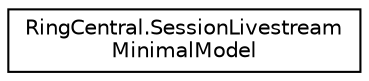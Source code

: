 digraph "Graphical Class Hierarchy"
{
 // LATEX_PDF_SIZE
  edge [fontname="Helvetica",fontsize="10",labelfontname="Helvetica",labelfontsize="10"];
  node [fontname="Helvetica",fontsize="10",shape=record];
  rankdir="LR";
  Node0 [label="RingCentral.SessionLivestream\lMinimalModel",height=0.2,width=0.4,color="black", fillcolor="white", style="filled",URL="$classRingCentral_1_1SessionLivestreamMinimalModel.html",tooltip=" "];
}
